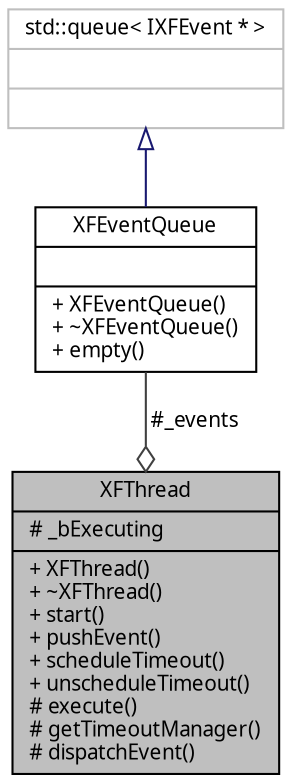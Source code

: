 digraph "XFThread"
{
  edge [fontname="Helvetia.ttf",fontsize="10",labelfontname="Helvetia.ttf",labelfontsize="10"];
  node [fontname="Helvetia.ttf",fontsize="10",shape=record];
  Node1 [label="{XFThread\n|# _bExecuting\l|+ XFThread()\l+ ~XFThread()\l+ start()\l+ pushEvent()\l+ scheduleTimeout()\l+ unscheduleTimeout()\l# execute()\l# getTimeoutManager()\l# dispatchEvent()\l}",height=0.2,width=0.4,color="black", fillcolor="grey75", style="filled", fontcolor="black"];
  Node2 -> Node1 [color="grey25",fontsize="10",style="solid",label=" #_events" ,arrowhead="odiamond",fontname="Helvetia.ttf"];
  Node2 [label="{XFEventQueue\n||+ XFEventQueue()\l+ ~XFEventQueue()\l+ empty()\l}",height=0.2,width=0.4,color="black", fillcolor="white", style="filled",URL="$class_x_f_event_queue.html"];
  Node3 -> Node2 [dir="back",color="midnightblue",fontsize="10",style="solid",arrowtail="onormal",fontname="Helvetia.ttf"];
  Node3 [label="{std::queue\< IXFEvent * \>\n||}",height=0.2,width=0.4,color="grey75", fillcolor="white", style="filled"];
}
